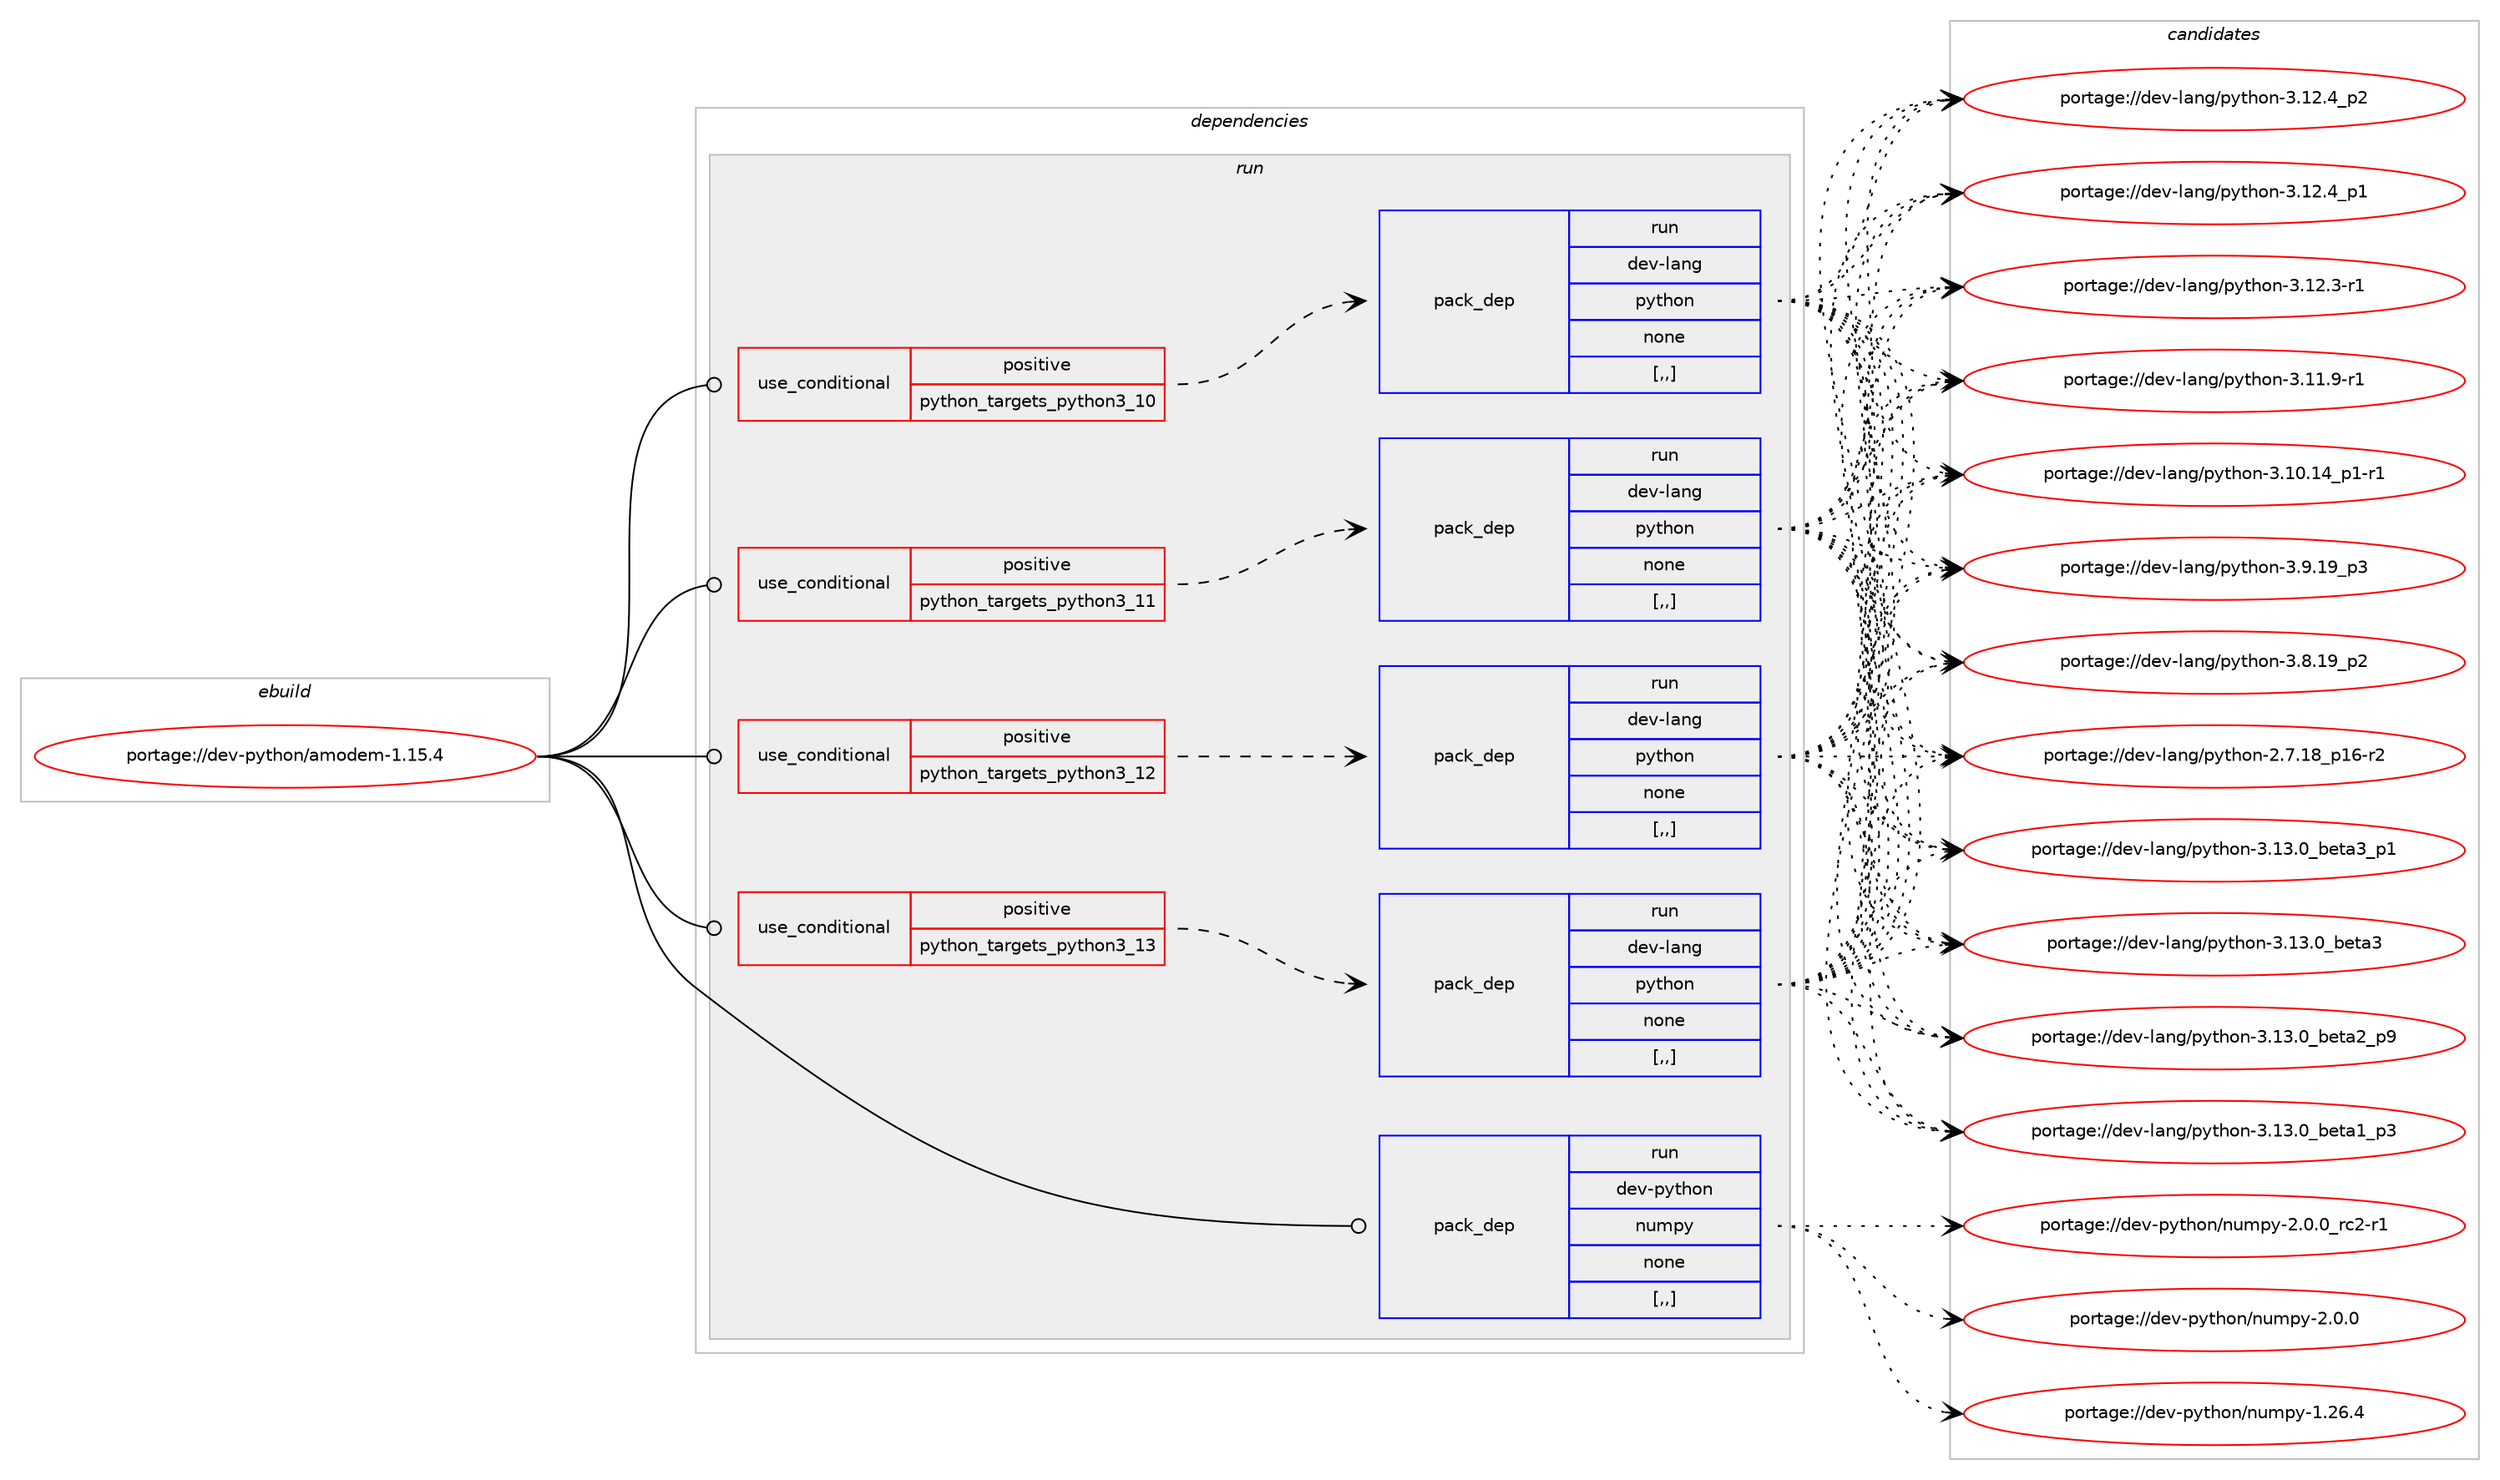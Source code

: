 digraph prolog {

# *************
# Graph options
# *************

newrank=true;
concentrate=true;
compound=true;
graph [rankdir=LR,fontname=Helvetica,fontsize=10,ranksep=1.5];#, ranksep=2.5, nodesep=0.2];
edge  [arrowhead=vee];
node  [fontname=Helvetica,fontsize=10];

# **********
# The ebuild
# **********

subgraph cluster_leftcol {
color=gray;
label=<<i>ebuild</i>>;
id [label="portage://dev-python/amodem-1.15.4", color=red, width=4, href="../dev-python/amodem-1.15.4.svg"];
}

# ****************
# The dependencies
# ****************

subgraph cluster_midcol {
color=gray;
label=<<i>dependencies</i>>;
subgraph cluster_compile {
fillcolor="#eeeeee";
style=filled;
label=<<i>compile</i>>;
}
subgraph cluster_compileandrun {
fillcolor="#eeeeee";
style=filled;
label=<<i>compile and run</i>>;
}
subgraph cluster_run {
fillcolor="#eeeeee";
style=filled;
label=<<i>run</i>>;
subgraph cond30806 {
dependency141498 [label=<<TABLE BORDER="0" CELLBORDER="1" CELLSPACING="0" CELLPADDING="4"><TR><TD ROWSPAN="3" CELLPADDING="10">use_conditional</TD></TR><TR><TD>positive</TD></TR><TR><TD>python_targets_python3_10</TD></TR></TABLE>>, shape=none, color=red];
subgraph pack109449 {
dependency141499 [label=<<TABLE BORDER="0" CELLBORDER="1" CELLSPACING="0" CELLPADDING="4" WIDTH="220"><TR><TD ROWSPAN="6" CELLPADDING="30">pack_dep</TD></TR><TR><TD WIDTH="110">run</TD></TR><TR><TD>dev-lang</TD></TR><TR><TD>python</TD></TR><TR><TD>none</TD></TR><TR><TD>[,,]</TD></TR></TABLE>>, shape=none, color=blue];
}
dependency141498:e -> dependency141499:w [weight=20,style="dashed",arrowhead="vee"];
}
id:e -> dependency141498:w [weight=20,style="solid",arrowhead="odot"];
subgraph cond30807 {
dependency141500 [label=<<TABLE BORDER="0" CELLBORDER="1" CELLSPACING="0" CELLPADDING="4"><TR><TD ROWSPAN="3" CELLPADDING="10">use_conditional</TD></TR><TR><TD>positive</TD></TR><TR><TD>python_targets_python3_11</TD></TR></TABLE>>, shape=none, color=red];
subgraph pack109450 {
dependency141501 [label=<<TABLE BORDER="0" CELLBORDER="1" CELLSPACING="0" CELLPADDING="4" WIDTH="220"><TR><TD ROWSPAN="6" CELLPADDING="30">pack_dep</TD></TR><TR><TD WIDTH="110">run</TD></TR><TR><TD>dev-lang</TD></TR><TR><TD>python</TD></TR><TR><TD>none</TD></TR><TR><TD>[,,]</TD></TR></TABLE>>, shape=none, color=blue];
}
dependency141500:e -> dependency141501:w [weight=20,style="dashed",arrowhead="vee"];
}
id:e -> dependency141500:w [weight=20,style="solid",arrowhead="odot"];
subgraph cond30808 {
dependency141502 [label=<<TABLE BORDER="0" CELLBORDER="1" CELLSPACING="0" CELLPADDING="4"><TR><TD ROWSPAN="3" CELLPADDING="10">use_conditional</TD></TR><TR><TD>positive</TD></TR><TR><TD>python_targets_python3_12</TD></TR></TABLE>>, shape=none, color=red];
subgraph pack109451 {
dependency141503 [label=<<TABLE BORDER="0" CELLBORDER="1" CELLSPACING="0" CELLPADDING="4" WIDTH="220"><TR><TD ROWSPAN="6" CELLPADDING="30">pack_dep</TD></TR><TR><TD WIDTH="110">run</TD></TR><TR><TD>dev-lang</TD></TR><TR><TD>python</TD></TR><TR><TD>none</TD></TR><TR><TD>[,,]</TD></TR></TABLE>>, shape=none, color=blue];
}
dependency141502:e -> dependency141503:w [weight=20,style="dashed",arrowhead="vee"];
}
id:e -> dependency141502:w [weight=20,style="solid",arrowhead="odot"];
subgraph cond30809 {
dependency141504 [label=<<TABLE BORDER="0" CELLBORDER="1" CELLSPACING="0" CELLPADDING="4"><TR><TD ROWSPAN="3" CELLPADDING="10">use_conditional</TD></TR><TR><TD>positive</TD></TR><TR><TD>python_targets_python3_13</TD></TR></TABLE>>, shape=none, color=red];
subgraph pack109452 {
dependency141505 [label=<<TABLE BORDER="0" CELLBORDER="1" CELLSPACING="0" CELLPADDING="4" WIDTH="220"><TR><TD ROWSPAN="6" CELLPADDING="30">pack_dep</TD></TR><TR><TD WIDTH="110">run</TD></TR><TR><TD>dev-lang</TD></TR><TR><TD>python</TD></TR><TR><TD>none</TD></TR><TR><TD>[,,]</TD></TR></TABLE>>, shape=none, color=blue];
}
dependency141504:e -> dependency141505:w [weight=20,style="dashed",arrowhead="vee"];
}
id:e -> dependency141504:w [weight=20,style="solid",arrowhead="odot"];
subgraph pack109453 {
dependency141506 [label=<<TABLE BORDER="0" CELLBORDER="1" CELLSPACING="0" CELLPADDING="4" WIDTH="220"><TR><TD ROWSPAN="6" CELLPADDING="30">pack_dep</TD></TR><TR><TD WIDTH="110">run</TD></TR><TR><TD>dev-python</TD></TR><TR><TD>numpy</TD></TR><TR><TD>none</TD></TR><TR><TD>[,,]</TD></TR></TABLE>>, shape=none, color=blue];
}
id:e -> dependency141506:w [weight=20,style="solid",arrowhead="odot"];
}
}

# **************
# The candidates
# **************

subgraph cluster_choices {
rank=same;
color=gray;
label=<<i>candidates</i>>;

subgraph choice109449 {
color=black;
nodesep=1;
choice10010111845108971101034711212111610411111045514649514648959810111697519511249 [label="portage://dev-lang/python-3.13.0_beta3_p1", color=red, width=4,href="../dev-lang/python-3.13.0_beta3_p1.svg"];
choice1001011184510897110103471121211161041111104551464951464895981011169751 [label="portage://dev-lang/python-3.13.0_beta3", color=red, width=4,href="../dev-lang/python-3.13.0_beta3.svg"];
choice10010111845108971101034711212111610411111045514649514648959810111697509511257 [label="portage://dev-lang/python-3.13.0_beta2_p9", color=red, width=4,href="../dev-lang/python-3.13.0_beta2_p9.svg"];
choice10010111845108971101034711212111610411111045514649514648959810111697499511251 [label="portage://dev-lang/python-3.13.0_beta1_p3", color=red, width=4,href="../dev-lang/python-3.13.0_beta1_p3.svg"];
choice100101118451089711010347112121116104111110455146495046529511250 [label="portage://dev-lang/python-3.12.4_p2", color=red, width=4,href="../dev-lang/python-3.12.4_p2.svg"];
choice100101118451089711010347112121116104111110455146495046529511249 [label="portage://dev-lang/python-3.12.4_p1", color=red, width=4,href="../dev-lang/python-3.12.4_p1.svg"];
choice100101118451089711010347112121116104111110455146495046514511449 [label="portage://dev-lang/python-3.12.3-r1", color=red, width=4,href="../dev-lang/python-3.12.3-r1.svg"];
choice100101118451089711010347112121116104111110455146494946574511449 [label="portage://dev-lang/python-3.11.9-r1", color=red, width=4,href="../dev-lang/python-3.11.9-r1.svg"];
choice100101118451089711010347112121116104111110455146494846495295112494511449 [label="portage://dev-lang/python-3.10.14_p1-r1", color=red, width=4,href="../dev-lang/python-3.10.14_p1-r1.svg"];
choice100101118451089711010347112121116104111110455146574649579511251 [label="portage://dev-lang/python-3.9.19_p3", color=red, width=4,href="../dev-lang/python-3.9.19_p3.svg"];
choice100101118451089711010347112121116104111110455146564649579511250 [label="portage://dev-lang/python-3.8.19_p2", color=red, width=4,href="../dev-lang/python-3.8.19_p2.svg"];
choice100101118451089711010347112121116104111110455046554649569511249544511450 [label="portage://dev-lang/python-2.7.18_p16-r2", color=red, width=4,href="../dev-lang/python-2.7.18_p16-r2.svg"];
dependency141499:e -> choice10010111845108971101034711212111610411111045514649514648959810111697519511249:w [style=dotted,weight="100"];
dependency141499:e -> choice1001011184510897110103471121211161041111104551464951464895981011169751:w [style=dotted,weight="100"];
dependency141499:e -> choice10010111845108971101034711212111610411111045514649514648959810111697509511257:w [style=dotted,weight="100"];
dependency141499:e -> choice10010111845108971101034711212111610411111045514649514648959810111697499511251:w [style=dotted,weight="100"];
dependency141499:e -> choice100101118451089711010347112121116104111110455146495046529511250:w [style=dotted,weight="100"];
dependency141499:e -> choice100101118451089711010347112121116104111110455146495046529511249:w [style=dotted,weight="100"];
dependency141499:e -> choice100101118451089711010347112121116104111110455146495046514511449:w [style=dotted,weight="100"];
dependency141499:e -> choice100101118451089711010347112121116104111110455146494946574511449:w [style=dotted,weight="100"];
dependency141499:e -> choice100101118451089711010347112121116104111110455146494846495295112494511449:w [style=dotted,weight="100"];
dependency141499:e -> choice100101118451089711010347112121116104111110455146574649579511251:w [style=dotted,weight="100"];
dependency141499:e -> choice100101118451089711010347112121116104111110455146564649579511250:w [style=dotted,weight="100"];
dependency141499:e -> choice100101118451089711010347112121116104111110455046554649569511249544511450:w [style=dotted,weight="100"];
}
subgraph choice109450 {
color=black;
nodesep=1;
choice10010111845108971101034711212111610411111045514649514648959810111697519511249 [label="portage://dev-lang/python-3.13.0_beta3_p1", color=red, width=4,href="../dev-lang/python-3.13.0_beta3_p1.svg"];
choice1001011184510897110103471121211161041111104551464951464895981011169751 [label="portage://dev-lang/python-3.13.0_beta3", color=red, width=4,href="../dev-lang/python-3.13.0_beta3.svg"];
choice10010111845108971101034711212111610411111045514649514648959810111697509511257 [label="portage://dev-lang/python-3.13.0_beta2_p9", color=red, width=4,href="../dev-lang/python-3.13.0_beta2_p9.svg"];
choice10010111845108971101034711212111610411111045514649514648959810111697499511251 [label="portage://dev-lang/python-3.13.0_beta1_p3", color=red, width=4,href="../dev-lang/python-3.13.0_beta1_p3.svg"];
choice100101118451089711010347112121116104111110455146495046529511250 [label="portage://dev-lang/python-3.12.4_p2", color=red, width=4,href="../dev-lang/python-3.12.4_p2.svg"];
choice100101118451089711010347112121116104111110455146495046529511249 [label="portage://dev-lang/python-3.12.4_p1", color=red, width=4,href="../dev-lang/python-3.12.4_p1.svg"];
choice100101118451089711010347112121116104111110455146495046514511449 [label="portage://dev-lang/python-3.12.3-r1", color=red, width=4,href="../dev-lang/python-3.12.3-r1.svg"];
choice100101118451089711010347112121116104111110455146494946574511449 [label="portage://dev-lang/python-3.11.9-r1", color=red, width=4,href="../dev-lang/python-3.11.9-r1.svg"];
choice100101118451089711010347112121116104111110455146494846495295112494511449 [label="portage://dev-lang/python-3.10.14_p1-r1", color=red, width=4,href="../dev-lang/python-3.10.14_p1-r1.svg"];
choice100101118451089711010347112121116104111110455146574649579511251 [label="portage://dev-lang/python-3.9.19_p3", color=red, width=4,href="../dev-lang/python-3.9.19_p3.svg"];
choice100101118451089711010347112121116104111110455146564649579511250 [label="portage://dev-lang/python-3.8.19_p2", color=red, width=4,href="../dev-lang/python-3.8.19_p2.svg"];
choice100101118451089711010347112121116104111110455046554649569511249544511450 [label="portage://dev-lang/python-2.7.18_p16-r2", color=red, width=4,href="../dev-lang/python-2.7.18_p16-r2.svg"];
dependency141501:e -> choice10010111845108971101034711212111610411111045514649514648959810111697519511249:w [style=dotted,weight="100"];
dependency141501:e -> choice1001011184510897110103471121211161041111104551464951464895981011169751:w [style=dotted,weight="100"];
dependency141501:e -> choice10010111845108971101034711212111610411111045514649514648959810111697509511257:w [style=dotted,weight="100"];
dependency141501:e -> choice10010111845108971101034711212111610411111045514649514648959810111697499511251:w [style=dotted,weight="100"];
dependency141501:e -> choice100101118451089711010347112121116104111110455146495046529511250:w [style=dotted,weight="100"];
dependency141501:e -> choice100101118451089711010347112121116104111110455146495046529511249:w [style=dotted,weight="100"];
dependency141501:e -> choice100101118451089711010347112121116104111110455146495046514511449:w [style=dotted,weight="100"];
dependency141501:e -> choice100101118451089711010347112121116104111110455146494946574511449:w [style=dotted,weight="100"];
dependency141501:e -> choice100101118451089711010347112121116104111110455146494846495295112494511449:w [style=dotted,weight="100"];
dependency141501:e -> choice100101118451089711010347112121116104111110455146574649579511251:w [style=dotted,weight="100"];
dependency141501:e -> choice100101118451089711010347112121116104111110455146564649579511250:w [style=dotted,weight="100"];
dependency141501:e -> choice100101118451089711010347112121116104111110455046554649569511249544511450:w [style=dotted,weight="100"];
}
subgraph choice109451 {
color=black;
nodesep=1;
choice10010111845108971101034711212111610411111045514649514648959810111697519511249 [label="portage://dev-lang/python-3.13.0_beta3_p1", color=red, width=4,href="../dev-lang/python-3.13.0_beta3_p1.svg"];
choice1001011184510897110103471121211161041111104551464951464895981011169751 [label="portage://dev-lang/python-3.13.0_beta3", color=red, width=4,href="../dev-lang/python-3.13.0_beta3.svg"];
choice10010111845108971101034711212111610411111045514649514648959810111697509511257 [label="portage://dev-lang/python-3.13.0_beta2_p9", color=red, width=4,href="../dev-lang/python-3.13.0_beta2_p9.svg"];
choice10010111845108971101034711212111610411111045514649514648959810111697499511251 [label="portage://dev-lang/python-3.13.0_beta1_p3", color=red, width=4,href="../dev-lang/python-3.13.0_beta1_p3.svg"];
choice100101118451089711010347112121116104111110455146495046529511250 [label="portage://dev-lang/python-3.12.4_p2", color=red, width=4,href="../dev-lang/python-3.12.4_p2.svg"];
choice100101118451089711010347112121116104111110455146495046529511249 [label="portage://dev-lang/python-3.12.4_p1", color=red, width=4,href="../dev-lang/python-3.12.4_p1.svg"];
choice100101118451089711010347112121116104111110455146495046514511449 [label="portage://dev-lang/python-3.12.3-r1", color=red, width=4,href="../dev-lang/python-3.12.3-r1.svg"];
choice100101118451089711010347112121116104111110455146494946574511449 [label="portage://dev-lang/python-3.11.9-r1", color=red, width=4,href="../dev-lang/python-3.11.9-r1.svg"];
choice100101118451089711010347112121116104111110455146494846495295112494511449 [label="portage://dev-lang/python-3.10.14_p1-r1", color=red, width=4,href="../dev-lang/python-3.10.14_p1-r1.svg"];
choice100101118451089711010347112121116104111110455146574649579511251 [label="portage://dev-lang/python-3.9.19_p3", color=red, width=4,href="../dev-lang/python-3.9.19_p3.svg"];
choice100101118451089711010347112121116104111110455146564649579511250 [label="portage://dev-lang/python-3.8.19_p2", color=red, width=4,href="../dev-lang/python-3.8.19_p2.svg"];
choice100101118451089711010347112121116104111110455046554649569511249544511450 [label="portage://dev-lang/python-2.7.18_p16-r2", color=red, width=4,href="../dev-lang/python-2.7.18_p16-r2.svg"];
dependency141503:e -> choice10010111845108971101034711212111610411111045514649514648959810111697519511249:w [style=dotted,weight="100"];
dependency141503:e -> choice1001011184510897110103471121211161041111104551464951464895981011169751:w [style=dotted,weight="100"];
dependency141503:e -> choice10010111845108971101034711212111610411111045514649514648959810111697509511257:w [style=dotted,weight="100"];
dependency141503:e -> choice10010111845108971101034711212111610411111045514649514648959810111697499511251:w [style=dotted,weight="100"];
dependency141503:e -> choice100101118451089711010347112121116104111110455146495046529511250:w [style=dotted,weight="100"];
dependency141503:e -> choice100101118451089711010347112121116104111110455146495046529511249:w [style=dotted,weight="100"];
dependency141503:e -> choice100101118451089711010347112121116104111110455146495046514511449:w [style=dotted,weight="100"];
dependency141503:e -> choice100101118451089711010347112121116104111110455146494946574511449:w [style=dotted,weight="100"];
dependency141503:e -> choice100101118451089711010347112121116104111110455146494846495295112494511449:w [style=dotted,weight="100"];
dependency141503:e -> choice100101118451089711010347112121116104111110455146574649579511251:w [style=dotted,weight="100"];
dependency141503:e -> choice100101118451089711010347112121116104111110455146564649579511250:w [style=dotted,weight="100"];
dependency141503:e -> choice100101118451089711010347112121116104111110455046554649569511249544511450:w [style=dotted,weight="100"];
}
subgraph choice109452 {
color=black;
nodesep=1;
choice10010111845108971101034711212111610411111045514649514648959810111697519511249 [label="portage://dev-lang/python-3.13.0_beta3_p1", color=red, width=4,href="../dev-lang/python-3.13.0_beta3_p1.svg"];
choice1001011184510897110103471121211161041111104551464951464895981011169751 [label="portage://dev-lang/python-3.13.0_beta3", color=red, width=4,href="../dev-lang/python-3.13.0_beta3.svg"];
choice10010111845108971101034711212111610411111045514649514648959810111697509511257 [label="portage://dev-lang/python-3.13.0_beta2_p9", color=red, width=4,href="../dev-lang/python-3.13.0_beta2_p9.svg"];
choice10010111845108971101034711212111610411111045514649514648959810111697499511251 [label="portage://dev-lang/python-3.13.0_beta1_p3", color=red, width=4,href="../dev-lang/python-3.13.0_beta1_p3.svg"];
choice100101118451089711010347112121116104111110455146495046529511250 [label="portage://dev-lang/python-3.12.4_p2", color=red, width=4,href="../dev-lang/python-3.12.4_p2.svg"];
choice100101118451089711010347112121116104111110455146495046529511249 [label="portage://dev-lang/python-3.12.4_p1", color=red, width=4,href="../dev-lang/python-3.12.4_p1.svg"];
choice100101118451089711010347112121116104111110455146495046514511449 [label="portage://dev-lang/python-3.12.3-r1", color=red, width=4,href="../dev-lang/python-3.12.3-r1.svg"];
choice100101118451089711010347112121116104111110455146494946574511449 [label="portage://dev-lang/python-3.11.9-r1", color=red, width=4,href="../dev-lang/python-3.11.9-r1.svg"];
choice100101118451089711010347112121116104111110455146494846495295112494511449 [label="portage://dev-lang/python-3.10.14_p1-r1", color=red, width=4,href="../dev-lang/python-3.10.14_p1-r1.svg"];
choice100101118451089711010347112121116104111110455146574649579511251 [label="portage://dev-lang/python-3.9.19_p3", color=red, width=4,href="../dev-lang/python-3.9.19_p3.svg"];
choice100101118451089711010347112121116104111110455146564649579511250 [label="portage://dev-lang/python-3.8.19_p2", color=red, width=4,href="../dev-lang/python-3.8.19_p2.svg"];
choice100101118451089711010347112121116104111110455046554649569511249544511450 [label="portage://dev-lang/python-2.7.18_p16-r2", color=red, width=4,href="../dev-lang/python-2.7.18_p16-r2.svg"];
dependency141505:e -> choice10010111845108971101034711212111610411111045514649514648959810111697519511249:w [style=dotted,weight="100"];
dependency141505:e -> choice1001011184510897110103471121211161041111104551464951464895981011169751:w [style=dotted,weight="100"];
dependency141505:e -> choice10010111845108971101034711212111610411111045514649514648959810111697509511257:w [style=dotted,weight="100"];
dependency141505:e -> choice10010111845108971101034711212111610411111045514649514648959810111697499511251:w [style=dotted,weight="100"];
dependency141505:e -> choice100101118451089711010347112121116104111110455146495046529511250:w [style=dotted,weight="100"];
dependency141505:e -> choice100101118451089711010347112121116104111110455146495046529511249:w [style=dotted,weight="100"];
dependency141505:e -> choice100101118451089711010347112121116104111110455146495046514511449:w [style=dotted,weight="100"];
dependency141505:e -> choice100101118451089711010347112121116104111110455146494946574511449:w [style=dotted,weight="100"];
dependency141505:e -> choice100101118451089711010347112121116104111110455146494846495295112494511449:w [style=dotted,weight="100"];
dependency141505:e -> choice100101118451089711010347112121116104111110455146574649579511251:w [style=dotted,weight="100"];
dependency141505:e -> choice100101118451089711010347112121116104111110455146564649579511250:w [style=dotted,weight="100"];
dependency141505:e -> choice100101118451089711010347112121116104111110455046554649569511249544511450:w [style=dotted,weight="100"];
}
subgraph choice109453 {
color=black;
nodesep=1;
choice10010111845112121116104111110471101171091121214550464846489511499504511449 [label="portage://dev-python/numpy-2.0.0_rc2-r1", color=red, width=4,href="../dev-python/numpy-2.0.0_rc2-r1.svg"];
choice1001011184511212111610411111047110117109112121455046484648 [label="portage://dev-python/numpy-2.0.0", color=red, width=4,href="../dev-python/numpy-2.0.0.svg"];
choice100101118451121211161041111104711011710911212145494650544652 [label="portage://dev-python/numpy-1.26.4", color=red, width=4,href="../dev-python/numpy-1.26.4.svg"];
dependency141506:e -> choice10010111845112121116104111110471101171091121214550464846489511499504511449:w [style=dotted,weight="100"];
dependency141506:e -> choice1001011184511212111610411111047110117109112121455046484648:w [style=dotted,weight="100"];
dependency141506:e -> choice100101118451121211161041111104711011710911212145494650544652:w [style=dotted,weight="100"];
}
}

}
